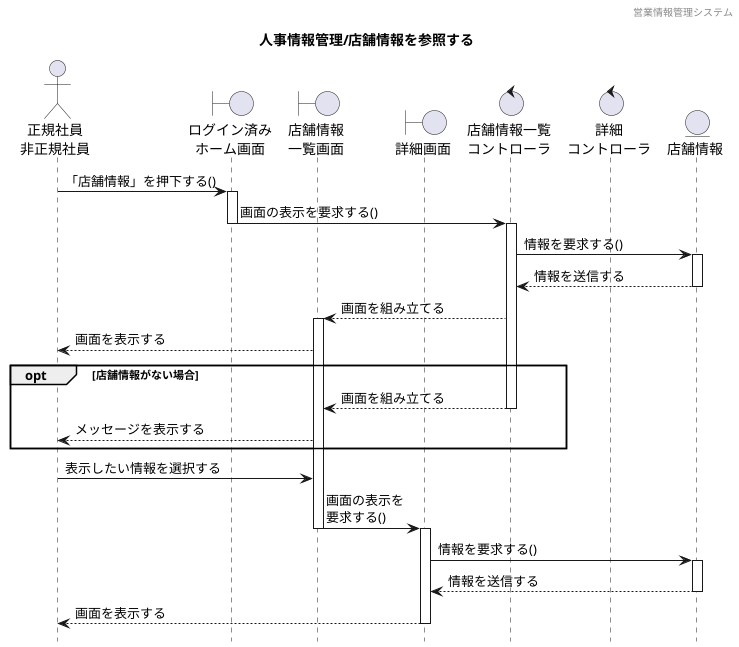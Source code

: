 @startuml ../../images/店舗情報参照/店舗情報参照

hide footbox
header 営業情報管理システム
title 人事情報管理/店舗情報を参照する


' actor "" as 
actor "正規社員\n非正規社員" as a1

' boundary "" as 
boundary "ログイン済み\nホーム画面" as b1
boundary "店舗情報\n一覧画面" as b2
boundary "詳細画面" as b3

' control "" as 
control "店舗情報一覧\nコントローラ" as c1
control "詳細\nコントローラ" as c2

' entity "" as
entity "店舗情報" as e1


a1 -> b1 :「店舗情報」を押下する()
activate b1
b1 -> c1 : 画面の表示を要求する()
deactivate b1
activate c1
c1 -> e1 : 情報を要求する() 
activate e1
e1 --> c1 : 情報を送信する
deactivate
c1 --> b2 : 画面を組み立てる
activate b2
b2 --> a1 : 画面を表示する
opt 店舗情報がない場合
c1 --> b2 : 画面を組み立てる 
deactivate c1
b2 --> a1 : メッセージを表示する
end
a1 -> b2 : 表示したい情報を選択する
b2 -> b3 : 画面の表示を\n要求する()
deactivate b2
activate b3
b3 -> e1 : 情報を要求する() 
activate e1
e1 --> b3 : 情報を送信する
deactivate e1
a1 <-- b3 : 画面を表示する
deactivate



@enduml